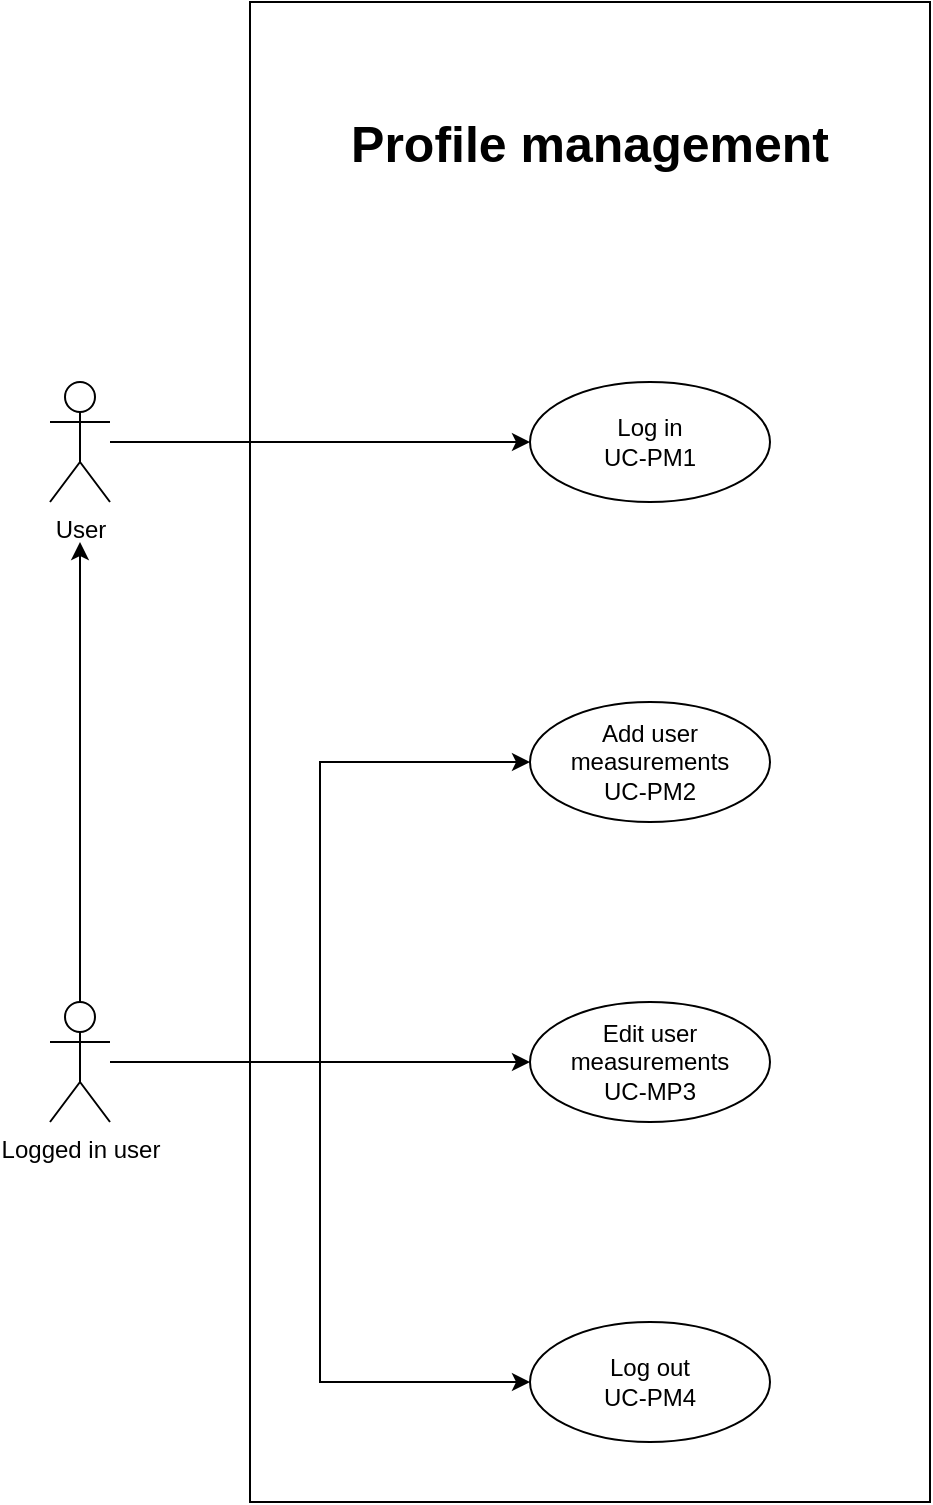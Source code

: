 <mxfile>
    <diagram name="Page-1" id="-OeF0R1DdCPuPqangriA">
        <mxGraphModel dx="1084" dy="787" grid="1" gridSize="10" guides="1" tooltips="1" connect="1" arrows="1" fold="1" page="1" pageScale="1" pageWidth="850" pageHeight="1100" math="0" shadow="0">
            <root>
                <mxCell id="0"/>
                <mxCell id="1" parent="0"/>
                <mxCell id="hsbUgMxmPKQhLj5vE7hx-2" value="" style="rounded=0;whiteSpace=wrap;html=1;fillColor=none;" parent="1" vertex="1">
                    <mxGeometry x="160" y="100" width="340" height="750" as="geometry"/>
                </mxCell>
                <mxCell id="bhym_T0c2_aUUDS_c9zY-8" style="edgeStyle=orthogonalEdgeStyle;rounded=0;orthogonalLoop=1;jettySize=auto;html=1;" parent="1" source="bhym_T0c2_aUUDS_c9zY-1" target="bhym_T0c2_aUUDS_c9zY-5" edge="1">
                    <mxGeometry relative="1" as="geometry"/>
                </mxCell>
                <mxCell id="bhym_T0c2_aUUDS_c9zY-1" value="User" style="shape=umlActor;verticalLabelPosition=bottom;verticalAlign=top;html=1;outlineConnect=0;fillColor=none;" parent="1" vertex="1">
                    <mxGeometry x="60" y="290" width="30" height="60" as="geometry"/>
                </mxCell>
                <mxCell id="bhym_T0c2_aUUDS_c9zY-4" value="" style="edgeStyle=orthogonalEdgeStyle;rounded=0;orthogonalLoop=1;jettySize=auto;html=1;labelBackgroundColor=none;" parent="1" source="bhym_T0c2_aUUDS_c9zY-2" edge="1">
                    <mxGeometry relative="1" as="geometry">
                        <mxPoint x="75" y="370" as="targetPoint"/>
                    </mxGeometry>
                </mxCell>
                <mxCell id="bhym_T0c2_aUUDS_c9zY-10" style="edgeStyle=orthogonalEdgeStyle;rounded=0;orthogonalLoop=1;jettySize=auto;html=1;entryX=0;entryY=0.5;entryDx=0;entryDy=0;" parent="1" source="bhym_T0c2_aUUDS_c9zY-2" target="bhym_T0c2_aUUDS_c9zY-6" edge="1">
                    <mxGeometry relative="1" as="geometry"/>
                </mxCell>
                <mxCell id="bhym_T0c2_aUUDS_c9zY-13" style="edgeStyle=orthogonalEdgeStyle;rounded=0;orthogonalLoop=1;jettySize=auto;html=1;entryX=0;entryY=0.5;entryDx=0;entryDy=0;" parent="1" source="bhym_T0c2_aUUDS_c9zY-2" target="bhym_T0c2_aUUDS_c9zY-12" edge="1">
                    <mxGeometry relative="1" as="geometry"/>
                </mxCell>
                <mxCell id="bhym_T0c2_aUUDS_c9zY-15" style="edgeStyle=orthogonalEdgeStyle;rounded=0;orthogonalLoop=1;jettySize=auto;html=1;entryX=0;entryY=0.5;entryDx=0;entryDy=0;" parent="1" source="bhym_T0c2_aUUDS_c9zY-2" target="bhym_T0c2_aUUDS_c9zY-7" edge="1">
                    <mxGeometry relative="1" as="geometry"/>
                </mxCell>
                <mxCell id="bhym_T0c2_aUUDS_c9zY-2" value="Logged in user" style="shape=umlActor;verticalLabelPosition=bottom;verticalAlign=top;html=1;outlineConnect=0;fillColor=none;" parent="1" vertex="1">
                    <mxGeometry x="60" y="600" width="30" height="60" as="geometry"/>
                </mxCell>
                <mxCell id="bhym_T0c2_aUUDS_c9zY-5" value="Log in&lt;br&gt;UC-PM1" style="ellipse;whiteSpace=wrap;html=1;fillColor=none;" parent="1" vertex="1">
                    <mxGeometry x="300" y="290" width="120" height="60" as="geometry"/>
                </mxCell>
                <mxCell id="bhym_T0c2_aUUDS_c9zY-6" value="Log out&lt;br&gt;UC-PM4" style="ellipse;whiteSpace=wrap;html=1;fillColor=none;" parent="1" vertex="1">
                    <mxGeometry x="300" y="760" width="120" height="60" as="geometry"/>
                </mxCell>
                <mxCell id="bhym_T0c2_aUUDS_c9zY-7" value="Add user measurements&lt;br&gt;UC-PM2" style="ellipse;whiteSpace=wrap;html=1;fillColor=none;" parent="1" vertex="1">
                    <mxGeometry x="300" y="450" width="120" height="60" as="geometry"/>
                </mxCell>
                <mxCell id="bhym_T0c2_aUUDS_c9zY-12" value="Edit user measurements&lt;br&gt;UC-MP3" style="ellipse;whiteSpace=wrap;html=1;fillColor=none;" parent="1" vertex="1">
                    <mxGeometry x="300" y="600" width="120" height="60" as="geometry"/>
                </mxCell>
                <mxCell id="hsbUgMxmPKQhLj5vE7hx-3" value="&lt;b&gt;&lt;font style=&quot;font-size: 25px;&quot;&gt;Profile management&lt;/font&gt;&lt;/b&gt;" style="text;html=1;align=center;verticalAlign=middle;whiteSpace=wrap;rounded=0;" parent="1" vertex="1">
                    <mxGeometry x="195" y="140" width="270" height="60" as="geometry"/>
                </mxCell>
            </root>
        </mxGraphModel>
    </diagram>
</mxfile>